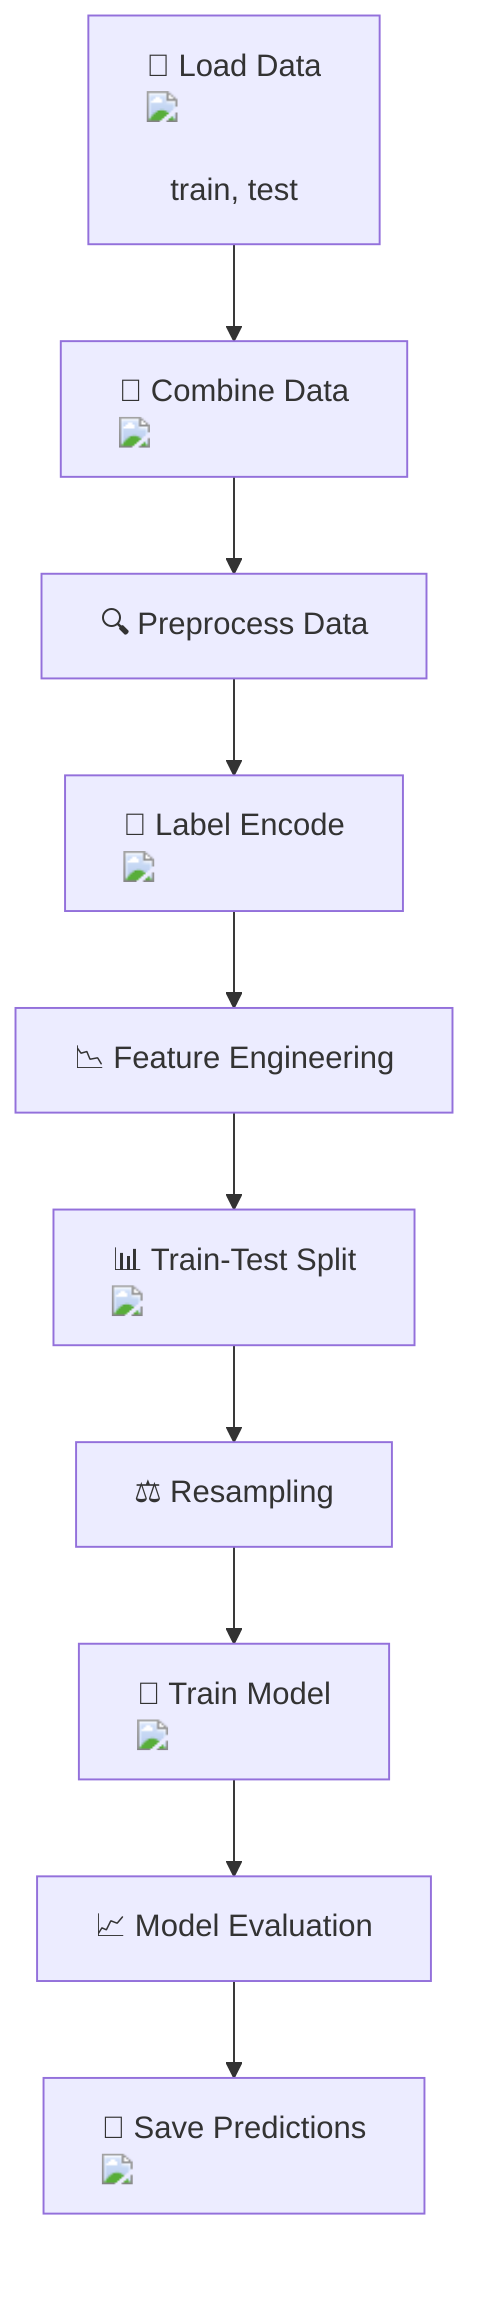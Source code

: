 flowchart TD
    A["📂 Load Data <img src='file.svg'/> <br/> train, test"] --> B["🔗 Combine Data <img src='table.svg'/>"]
    B --> C["🔍 Preprocess Data"]
    C --> D["🔄 Label Encode <img src='column_split.svg'/>"]
    D --> E["📉 Feature Engineering"]
    E --> F["📊 Train-Test Split <img src='row_split.svg'/>"]
    F --> G["⚖️ Resampling"]
    G --> H["🧠 Train Model <img src='brain.svg'/>"]
    H --> I["📈 Model Evaluation"]
    I --> J["📜 Save Predictions <img src='file.svg'/>"]